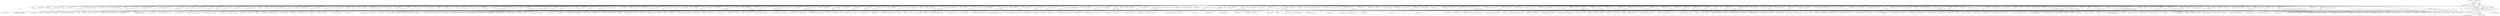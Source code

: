 digraph "0_qemu_30663fd26c0307e414622c7a8607fbc04f92ec14@pointer" {
"1008654" [label="(Call,gen_eob(s))"];
"1000943" [label="(Call,CODE64(s))"];
"1000759" [label="(Call,REX_B(s))"];
"1000732" [label="(Call,CODE64(s))"];
"1000798" [label="(Call,CODE64(s))"];
"1000565" [label="(MethodParameterIn,DisasContext *s)"];
"1002099" [label="(Call,gen_op_ld_v(s, ot, cpu_T0, cpu_A0))"];
"1001700" [label="(Call,set_cc_op(s, CC_OP_MULW))"];
"1005943" [label="(Call,gen_jmp(s, s->pc - s->cs_base))"];
"1008654" [label="(Call,gen_eob(s))"];
"1010555" [label="(Call,REX_B(s))"];
"1003180" [label="(Call,REX_B(s))"];
"1008432" [label="(Call,gen_svm_check_intercept(s, pc_start, SVM_EXIT_TR_WRITE))"];
"1003099" [label="(Call,CODE64(s))"];
"1006064" [label="(Call,gen_bnd_jmp(s))"];
"1005624" [label="(Call,gen_repz_ins(s, ot, pc_start - s->cs_base, s->pc - s->cs_base))"];
"1007413" [label="(Call,CODE64(s))"];
"1009558" [label="(Call,gen_update_cc_op(s))"];
"1010590" [label="(Call,gen_lea_modrm(env, s, modrm))"];
"1011826" [label="(Call,gen_illegal_opcode(s))"];
"1010812" [label="(Call,REX_B(s))"];
"1005313" [label="(Call,gen_update_cc_op(s))"];
"1010132" [label="(Call,REX_B(s))"];
"1002264" [label="(Call,gen_eob(s))"];
"1009632" [label="(Call,CODE64(s))"];
"1007403" [label="(Call,gen_update_cc_op(s))"];
"1009669" [label="(Call,REX_B(s))"];
"1003107" [label="(Call,CODE64(s))"];
"1008502" [label="(Block,)"];
"1006833" [label="(Call,gen_compute_eflags(s))"];
"1007790" [label="(Call,gen_lea_modrm(env, s, modrm))"];
"1003421" [label="(Call,gen_lea_modrm(env, s, modrm))"];
"1002187" [label="(Call,gen_add_A0_im(s, 1 << ot))"];
"1007502" [label="(Call,REX_B(s))"];
"1006556" [label="(Call,gen_svm_check_intercept(s, pc_start, SVM_EXIT_PUSHF))"];
"1005158" [label="(Call,gen_update_cc_op(s))"];
"1003240" [label="(Call,gen_leave(s))"];
"1006180" [label="(Call,gen_exception(s, EXCP0D_GPF, pc_start - s->cs_base))"];
"1006013" [label="(Call,gen_jmp(s, s->pc - s->cs_base))"];
"1004278" [label="(Call,gen_shifti(s, op, ot, opreg, shift))"];
"1003480" [label="(Call,gen_ldst_modrm(env, s, modrm, ot, OR_TMP0, 0))"];
"1003452" [label="(Call,REX_B(s))"];
"1007742" [label="(Call,gen_exception(s, EXCP0D_GPF, pc_start - s->cs_base))"];
"1011840" [label="(MethodReturn,static target_ulong)"];
"1007107" [label="(Call,gen_op_ld_v(s, ot, cpu_T0, cpu_A0))"];
"1007547" [label="(Call,gen_exception(s, EXCP07_PREX, pc_start - s->cs_base))"];
"1007390" [label="(Call,gen_update_cc_op(s))"];
"1000731" [label="(ControlStructure,if (CODE64(s)))"];
"1006132" [label="(Call,gen_stack_update(s, val + (2 << dflag)))"];
"1001889" [label="(Call,set_cc_op(s, CC_OP_MULL))"];
"1009517" [label="(Call,gen_exception(s, EXCP0D_GPF, pc_start - s->cs_base))"];
"1011026" [label="(Call,gen_exception(s, EXCP0D_GPF, pc_start - s->cs_base))"];
"1003248" [label="(Call,CODE64(s))"];
"1007678" [label="(Call,gen_exception(s, EXCP0D_GPF, pc_start - s->cs_base))"];
"1005513" [label="(Call,gen_repz_scas(s, ot, pc_start - s->cs_base, s->pc - s->cs_base, 0))"];
"1006386" [label="(Call,insn_get(env, s, ot))"];
"1005440" [label="(Call,gen_stos(s, ot))"];
"1001234" [label="(Call,gen_op(s, op, ot, OR_EAX))"];
"1005569" [label="(Call,gen_repz_cmps(s, ot, pc_start - s->cs_base, s->pc - s->cs_base, 0))"];
"1001148" [label="(Call,gen_op(s, op, ot, opreg))"];
"1001627" [label="(Call,set_cc_op(s, CC_OP_SUBB + ot))"];
"1006765" [label="(Call,CODE64(s))"];
"1011713" [label="(Call,gen_eob(s))"];
"1008111" [label="(Call,CODE64(s))"];
"1006429" [label="(Call,gen_jmp(s, tval))"];
"1006038" [label="(Call,gen_pop_T0(s))"];
"1000798" [label="(Call,CODE64(s))"];
"1009834" [label="(Call,gen_op_st_v(s, ot, t0, a0))"];
"1006804" [label="(Call,CODE64(s))"];
"1003316" [label="(Call,gen_eob_inhibit_irq(s, true))"];
"1006825" [label="(Call,gen_compute_eflags(s))"];
"1005603" [label="(Call,gen_check_io(s, ot, pc_start - s->cs_base, \n                     SVM_IOIO_TYPE_MASK | svm_is_rep(prefixes) | 4))"];
"1002362" [label="(Call,set_cc_op(s, CC_OP_LOGICB + ot))"];
"1011050" [label="(Call,gen_eob(s))"];
"1005798" [label="(Call,gen_jmp(s, s->pc - s->cs_base))"];
"1007025" [label="(Call,gen_lea_modrm_0(env, s, modrm))"];
"1006242" [label="(Call,insn_get(env, s, MO_16))"];
"1003110" [label="(Call,gen_popa(s))"];
"1006369" [label="(Call,gen_jmp(s, tval))"];
"1003171" [label="(Call,gen_pop_update(s, ot))"];
"1007625" [label="(Call,CODE64(s))"];
"1005180" [label="(Call,gen_update_cc_op(s))"];
"1003061" [label="(Call,set_cc_op(s, CC_OP_EFLAGS))"];
"1006057" [label="(Call,gen_pop_T0(s))"];
"1006164" [label="(Call,set_cc_op(s, CC_OP_EFLAGS))"];
"1006748" [label="(Call,set_cc_op(s, CC_OP_EFLAGS))"];
"1001196" [label="(Call,gen_op_ld_v(s, ot, cpu_T1, cpu_A0))"];
"1010595" [label="(Call,CODE64(s))"];
"1004183" [label="(Call,gen_eob(s))"];
"1006571" [label="(Call,gen_exception(s, EXCP0D_GPF, pc_start - s->cs_base))"];
"1003135" [label="(Call,insn_get(env, s, MO_8))"];
"1003287" [label="(Call,gen_movl_seg_T0(s, reg))"];
"1006148" [label="(Call,gen_svm_check_intercept(s, pc_start, SVM_EXIT_IRET))"];
"1004353" [label="(Call,REX_B(s))"];
"1010314" [label="(Call,CODE64(s))"];
"1003661" [label="(Call,REX_B(s))"];
"1003439" [label="(Call,gen_op_st_v(s, ot, cpu_T0, cpu_A0))"];
"1002957" [label="(Call,set_cc_op(s, CC_OP_SUBB + ot))"];
"1006281" [label="(Call,gen_bnd_jmp(s))"];
"1007650" [label="(Call,gen_debug(s, pc_start - s->cs_base))"];
"1004257" [label="(Call,gen_shift(s, op, ot, opreg, OR_ECX))"];
"1008683" [label="(Call,gen_eob(s))"];
"1007511" [label="(Call,gen_update_cc_op(s))"];
"1007433" [label="(Call,set_cc_op(s, CC_OP_EFLAGS))"];
"1006378" [label="(Call,CODE64(s))"];
"1006215" [label="(Call,set_cc_op(s, CC_OP_EFLAGS))"];
"1005458" [label="(Call,gen_repz_lods(s, ot, pc_start - s->cs_base, s->pc - s->cs_base))"];
"1009990" [label="(Call,gen_nop_modrm(env, s, modrm))"];
"1005751" [label="(Call,gen_check_io(s, ot, pc_start - s->cs_base,\n                     SVM_IOIO_TYPE_MASK | svm_is_rep(prefixes)))"];
"1008203" [label="(Call,gen_update_cc_op(s))"];
"1009847" [label="(Call,gen_compute_eflags(s))"];
"1010915" [label="(Call,gen_exception(s, EXCP0D_GPF, pc_start - s->cs_base))"];
"1002389" [label="(Call,set_cc_op(s, CC_OP_LOGICB + ot))"];
"1006051" [label="(Call,gen_eob(s))"];
"1000758" [label="(Call,REX_B(s) = (b & 0x1) << 3)"];
"1010425" [label="(Call,gen_lea_modrm_0(env, s, modrm))"];
"1008173" [label="(Call,gen_exception(s, EXCP0D_GPF, pc_start - s->cs_base))"];
"1007273" [label="(Call,gen_ldst_modrm(env, s, modrm, ot, OR_TMP0, 0))"];
"1006337" [label="(Call,insn_get(env, s, MO_16))"];
"1008197" [label="(Call,gen_eob_worker(s, false, true))"];
"1010094" [label="(Call,gen_bndck(env, s, modrm, TCG_COND_GTU, notu))"];
"1007981" [label="(Call,gen_eob(s))"];
"1010517" [label="(Call,gen_bndck(env, s, modrm, TCG_COND_GTU, cpu_bndu[reg]))"];
"1001844" [label="(Call,set_cc_op(s, CC_OP_MULW))"];
"1011701" [label="(Call,gen_update_cc_op(s))"];
"1001328" [label="(Call,insn_get(env, s, ot))"];
"1004144" [label="(Call,gen_lea_modrm(env, s, modrm))"];
"1006367" [label="(Call,gen_bnd_jmp(s))"];
"1003427" [label="(Call,insn_get(env, s, ot))"];
"1007400" [label="(Call,CODE64(s))"];
"1003285" [label="(Call,gen_pop_T0(s))"];
"1002010" [label="(Call,REX_B(s))"];
"1009774" [label="(Call,gen_op_ld_v(s, ot, t0, cpu_A0))"];
"1010653" [label="(Call,gen_lea_modrm_0(env, s, modrm))"];
"1010734" [label="(Call,CODE64(s))"];
"1006111" [label="(Call,gen_stack_A0(s))"];
"1006120" [label="(Call,gen_add_A0_im(s, 1 << dflag))"];
"1008376" [label="(Call,gen_svm_check_intercept(s, pc_start, SVM_EXIT_TR_READ))"];
"1001227" [label="(Call,insn_get(env, s, ot))"];
"1008351" [label="(Call,gen_ldst_modrm(env, s, modrm, MO_16, OR_TMP0, 0))"];
"1008656" [label="(ControlStructure,break;)"];
"1005299" [label="(Call,set_cc_op(s, CC_OP_EFLAGS))"];
"1003721" [label="(Call,gen_lea_modrm(env, s, modrm))"];
"1006278" [label="(Call,gen_push_v(s, cpu_T0))"];
"1003826" [label="(Call,insn_get(env, s, s->aflag))"];
"1003888" [label="(Call,gen_op_ld_v(s, MO_8, cpu_T0, cpu_A0))"];
"1005587" [label="(Call,gen_cmps(s, ot))"];
"1007455" [label="(Call,gen_exception(s, EXCP00_DIVZ, pc_start - s->cs_base))"];
"1007628" [label="(Call,gen_update_cc_op(s))"];
"1007407" [label="(Call,set_cc_op(s, CC_OP_EFLAGS))"];
"1011036" [label="(Call,gen_svm_check_intercept(s, pc_start, SVM_EXIT_WRITE_CR0))"];
"1003102" [label="(Call,gen_pusha(s))"];
"1006218" [label="(Call,gen_eob(s))"];
"1004163" [label="(Call,gen_movl_seg_T0(s, op))"];
"1007607" [label="(Call,gen_interrupt(s, val, pc_start - s->cs_base, s->pc - s->cs_base))"];
"1002125" [label="(Call,gen_inc(s, ot, opreg, 1))"];
"1011769" [label="(Call,gen_ldst_modrm(env, s, modrm, ot, OR_TMP0, 0))"];
"1003255" [label="(Call,gen_push_v(s, cpu_T0))"];
"1006618" [label="(Call,gen_pop_T0(s))"];
"1007420" [label="(Call,set_cc_op(s, CC_OP_EFLAGS))"];
"1002668" [label="(Call,set_cc_op(s, CC_OP_MULB + ot))"];
"1003836" [label="(Call,gen_add_A0_ds_seg(s))"];
"1003321" [label="(Call,gen_eob(s))"];
"1008957" [label="(Call,gen_update_cc_op(s))"];
"1005723" [label="(Call,gen_jmp(s, s->pc - s->cs_base))"];
"1011683" [label="(Call,gen_nop_modrm(env, s, modrm))"];
"1001663" [label="(Call,set_cc_op(s, CC_OP_MULB))"];
"1010233" [label="(Call,gen_lea_modrm_0(env, s, modrm))"];
"1008093" [label="(Call,gen_exception(s, EXCP0D_GPF, pc_start - s->cs_base))"];
"1003550" [label="(Call,gen_eob_inhibit_irq(s, true))"];
"1006591" [label="(Call,gen_svm_check_intercept(s, pc_start, SVM_EXIT_POPF))"];
"1004059" [label="(Call,gen_lea_modrm(env, s, modrm))"];
"1008145" [label="(Call,gen_update_cc_op(s))"];
"1003330" [label="(Call,gen_movl_seg_T0(s, (b >> 3) & 7))"];
"1003990" [label="(Call,REX_B(s))"];
"1002553" [label="(Call,insn_get(env, s, ot))"];
"1000972" [label="(Identifier,s)"];
"1007646" [label="(Call,gen_svm_check_intercept(s, pc_start, SVM_EXIT_ICEBP))"];
"1008484" [label="(Call,set_cc_op(s, CC_OP_EFLAGS))"];
"1001218" [label="(Call,gen_op(s, op, ot, reg))"];
"1009135" [label="(Call,gen_update_cc_op(s))"];
"1009770" [label="(Call,gen_lea_modrm(env, s, modrm))"];
"1006408" [label="(Call,insn_get(env, s, MO_8))"];
"1008469" [label="(Call,gen_update_cc_op(s))"];
"1008996" [label="(Call,gen_exception(s, EXCP0D_GPF, pc_start - s->cs_base))"];
"1009051" [label="(Call,gen_exception(s, EXCP0D_GPF, pc_start - s->cs_base))"];
"1002767" [label="(Call,gen_op_ld_v(s, ot, cpu_T1, cpu_A0))"];
"1007394" [label="(Call,set_cc_op(s, CC_OP_EFLAGS))"];
"1007699" [label="(Call,gen_exception(s, EXCP0D_GPF, pc_start - s->cs_base))"];
"1008161" [label="(Call,gen_eob_worker(s, false, true))"];
"1002273" [label="(Call,gen_add_A0_im(s, 1 << ot))"];
"1006269" [label="(Call,CODE64(s))"];
"1005929" [label="(Call,gen_bpt_io(s, cpu_tmp2_i32, ot))"];
"1005531" [label="(Call,gen_scas(s, ot))"];
"1009093" [label="(Call,gen_exception(s, EXCP0D_GPF, pc_start - s->cs_base))"];
"1003275" [label="(Call,CODE64(s))"];
"1008232" [label="(Call,gen_update_cc_op(s))"];
"1008436" [label="(Call,gen_ldst_modrm(env, s, modrm, MO_16, OR_TMP0, 0))"];
"1009949" [label="(Call,set_cc_op(s, CC_OP_EFLAGS))"];
"1001338" [label="(Call,insn_get(env, s, MO_8))"];
"1001409" [label="(Call,REX_B(s))"];
"1004250" [label="(Call,REX_B(s))"];
"1005860" [label="(Call,gen_bpt_io(s, cpu_tmp2_i32, ot))"];
"1005166" [label="(Call,set_cc_op(s, CC_OP_EFLAGS))"];
"1005491" [label="(Call,gen_repz_scas(s, ot, pc_start - s->cs_base, s->pc - s->cs_base, 1))"];
"1001739" [label="(Call,set_cc_op(s, CC_OP_MULL))"];
"1007334" [label="(Call,set_cc_op(s, CC_OP_BMILGB + ot))"];
"1002786" [label="(Call,set_cc_op(s, CC_OP_ADDB + ot))"];
"1008948" [label="(Call,gen_exception(s, EXCP0D_GPF, pc_start - s->cs_base))"];
"1001192" [label="(Call,gen_lea_modrm(env, s, modrm))"];
"1000943" [label="(Call,CODE64(s))"];
"1003769" [label="(Call,gen_lea_modrm_0(env, s, modrm))"];
"1002902" [label="(Call,gen_op_ld_v(s, ot, oldv, cpu_A0))"];
"1009996" [label="(Call,gen_nop_modrm(env, s, modrm))"];
"1001475" [label="(Call,set_cc_op(s, CC_OP_LOGICB + ot))"];
"1003886" [label="(Call,gen_add_A0_ds_seg(s))"];
"1002720" [label="(Call,REX_B(s))"];
"1011000" [label="(Call,gen_svm_check_intercept(s, pc_start, SVM_EXIT_READ_DR0 + reg))"];
"1003778" [label="(Call,gen_lea_v_seg(s, s->aflag, ea, -1, -1))"];
"1009005" [label="(Call,gen_update_cc_op(s))"];
"1003380" [label="(Call,gen_ldst_modrm(env, s, modrm, ot, reg, 1))"];
"1008655" [label="(Identifier,s)"];
"1007416" [label="(Call,gen_update_cc_op(s))"];
"1006778" [label="(Call,gen_compute_eflags(s))"];
"1009610" [label="(Call,gen_exception(s, EXCP0D_GPF, pc_start - s->cs_base))"];
"1008337" [label="(Call,gen_exception(s, EXCP0D_GPF, pc_start - s->cs_base))"];
"1002143" [label="(Call,gen_inc(s, ot, opreg, -1))"];
"1002178" [label="(Call,gen_eob(s))"];
"1010447" [label="(Call,CODE64(s))"];
"1005999" [label="(Call,gen_bpt_io(s, cpu_tmp2_i32, ot))"];
"1008609" [label="(Call,gen_update_cc_op(s))"];
"1002776" [label="(Call,gen_op_st_v(s, ot, cpu_T0, cpu_A0))"];
"1008462" [label="(Call,gen_ldst_modrm(env, s, modrm, MO_16, OR_TMP0, 0))"];
"1011812" [label="(Call,gen_sse(env, s, b, pc_start, rex_r))"];
"1001615" [label="(Call,gen_op_st_v(s, ot, cpu_T0, cpu_A0))"];
"1007469" [label="(Call,set_cc_op(s, CC_OP_LOGICB))"];
"1002570" [label="(Call,insn_get(env, s, MO_8))"];
"1006196" [label="(Call,set_cc_op(s, CC_OP_EFLAGS))"];
"1005188" [label="(Call,set_cc_op(s, CC_OP_EFLAGS))"];
"1003290" [label="(Call,gen_pop_update(s, ot))"];
"1000799" [label="(Identifier,s)"];
"1001243" [label="(Call,CODE64(s))"];
"1010859" [label="(Call,gen_update_cc_op(s))"];
"1008003" [label="(Call,gen_update_cc_op(s))"];
"1005289" [label="(Call,gen_update_cc_op(s))"];
"1002171" [label="(Call,gen_push_v(s, cpu_T1))"];
"1010167" [label="(Call,gen_lea_modrm(env, s, modrm))"];
"1002278" [label="(Call,gen_op_ld_v(s, MO_16, cpu_T0, cpu_A0))"];
"1005423" [label="(Call,gen_repz_stos(s, ot, pc_start - s->cs_base, s->pc - s->cs_base))"];
"1004153" [label="(Call,gen_add_A0_im(s, 1 << ot))"];
"1007490" [label="(Call,set_cc_op(s, CC_OP_LOGICB))"];
"1002319" [label="(Call,gen_push_v(s, cpu_T0))"];
"1003328" [label="(Call,gen_pop_T0(s))"];
"1003353" [label="(Call,gen_eob(s))"];
"1002938" [label="(Call,gen_op_st_v(s, ot, newv, cpu_A0))"];
"1003337" [label="(Call,gen_pop_update(s, ot))"];
"1006327" [label="(Call,insn_get(env, s, MO_32))"];
"1006586" [label="(Call,gen_push_v(s, cpu_T0))"];
"1008065" [label="(Call,gen_update_cc_op(s))"];
"1007857" [label="(Call,CODE64(s))"];
"1003596" [label="(Call,gen_ldst_modrm(env, s, modrm, ot, OR_TMP0, 1))"];
"1008222" [label="(Call,gen_exception(s, EXCP0D_GPF, pc_start - s->cs_base))"];
"1008841" [label="(Call,gen_eob(s))"];
"1010055" [label="(Call,gen_bndck(env, s, modrm, TCG_COND_LTU, cpu_bndl[reg]))"];
"1005641" [label="(Call,gen_ins(s, ot))"];
"1006283" [label="(Call,gen_jmp(s, tval))"];
"1010282" [label="(Call,gen_lea_v_seg(s, s->aflag, cpu_A0, a.def_seg, s->override))"];
"1001185" [label="(Call,REX_B(s))"];
"1009588" [label="(Call,gen_jmp(s, s->pc - s->cs_base))"];
"1003142" [label="(Call,gen_push_v(s, cpu_T0))"];
"1008915" [label="(Call,gen_update_cc_op(s))"];
"1000763" [label="(Identifier,b)"];
"1006759" [label="(Call,gen_eob(s))"];
"1008625" [label="(Call,gen_eob(s))"];
"1009904" [label="(Call,gen_ldst_modrm(env, s, modrm, MO_16, OR_TMP0, 0))"];
"1011689" [label="(Call,gen_svm_check_intercept(s, pc_start, SVM_EXIT_RSM))"];
"1002075" [label="(Call,mo_pushpop(s, dflag))"];
"1007936" [label="(Call,gen_jcc1(s, (JCC_Z << 1) | (b ^ 1), l1))"];
"1008311" [label="(Call,gen_ldst_modrm(env, s, modrm, ot, OR_TMP0, 1))"];
"1003860" [label="(Call,gen_op_st_v(s, ot, cpu_T0, cpu_A0))"];
"1009914" [label="(Call,gen_update_cc_op(s))"];
"1008587" [label="(Call,gen_add_A0_ds_seg(s))"];
"1010939" [label="(Call,REX_B(s))"];
"1001346" [label="(Call,gen_op(s, op, ot, opreg))"];
"1006813" [label="(Call,gen_compute_eflags(s))"];
"1006745" [label="(Call,gen_pop_update(s, ot))"];
"1006292" [label="(Call,CODE64(s))"];
"1008125" [label="(Call,gen_exception(s, EXCP0D_GPF, pc_start - s->cs_base))"];
"1004148" [label="(Call,gen_op_ld_v(s, ot, cpu_T1, cpu_A0))"];
"1006392" [label="(Call,insn_get(env, s, MO_16))"];
"1002262" [label="(Call,gen_bnd_jmp(s))"];
"1005475" [label="(Call,gen_lods(s, ot))"];
"1003267" [label="(Call,gen_push_v(s, cpu_T0))"];
"1007387" [label="(Call,CODE64(s))"];
"1010759" [label="(Call,gen_nop_modrm(env, s, modrm))"];
"1009698" [label="(Call,gen_op_ld_v(s, MO_32 | MO_SIGN, cpu_T0, cpu_A0))"];
"1007597" [label="(Call,gen_exception(s, EXCP0D_GPF, pc_start - s->cs_base))"];
"1006125" [label="(Call,gen_op_ld_v(s, dflag, cpu_T0, cpu_A0))"];
"1005784" [label="(Call,gen_bpt_io(s, cpu_tmp2_i32, ot))"];
"1005653" [label="(Call,gen_jmp(s, s->pc - s->cs_base))"];
"1007561" [label="(Call,gen_interrupt(s, EXCP03_INT3, pc_start - s->cs_base, s->pc - s->cs_base))"];
"1010702" [label="(Call,gen_lea_v_seg(s, s->aflag, cpu_A0, a.def_seg, s->override))"];
"1000565" [label="(MethodParameterIn,DisasContext *s)"];
"1007067" [label="(Call,gen_op_ld_v(s, ot, cpu_T0, cpu_A0))"];
"1004038" [label="(Call,REX_B(s))"];
"1003845" [label="(Call,gen_op_ld_v(s, ot, cpu_T0, cpu_A0))"];
"1010996" [label="(Call,gen_eob(s))"];
"1007439" [label="(Call,CODE64(s))"];
"1006093" [label="(Call,gen_update_cc_op(s))"];
"1007197" [label="(Call,gen_op_st_v(s, ot, cpu_T0, cpu_A0))"];
"1003725" [label="(Call,gen_op_ld_v(s, s_ot, cpu_T0, cpu_A0))"];
"1005405" [label="(Call,gen_movs(s, ot))"];
"1005896" [label="(Call,gen_check_io(s, ot, pc_start - s->cs_base,\n                     SVM_IOIO_TYPE_MASK | svm_is_rep(prefixes)))"];
"1007344" [label="(Call,set_cc_op(s, CC_OP_LOGICB + ot))"];
"1006903" [label="(Call,REX_B(s))"];
"1002268" [label="(Call,gen_op_ld_v(s, ot, cpu_T1, cpu_A0))"];
"1005711" [label="(Call,gen_outs(s, ot))"];
"1007883" [label="(Call,insn_get(env, s, MO_8))"];
"1011095" [label="(Call,gen_ldst_modrm(env, s, modrm, ot, reg, 1))"];
"1002083" [label="(Call,gen_lea_modrm(env, s, modrm))"];
"1006581" [label="(Call,gen_update_cc_op(s))"];
"1009060" [label="(Call,gen_update_cc_op(s))"];
"1005965" [label="(Call,gen_check_io(s, ot, pc_start - s->cs_base,\n                     svm_is_rep(prefixes)))"];
"1000736" [label="(Identifier,rex_w)"];
"1011789" [label="(Call,set_cc_op(s, CC_OP_POPCNT))"];
"1007753" [label="(Call,CODE64(s))"];
"1000770" [label="(ControlStructure,break;)"];
"1001110" [label="(Call,gen_lea_modrm(env, s, modrm))"];
"1009507" [label="(Call,CODE64(s))"];
"1007426" [label="(Call,CODE64(s))"];
"1006059" [label="(Call,gen_pop_update(s, ot))"];
"1002858" [label="(Call,gen_lea_modrm(env, s, modrm))"];
"1002176" [label="(Call,gen_bnd_jmp(s))"];
"1001467" [label="(Call,insn_get(env, s, ot))"];
"1009694" [label="(Call,gen_lea_modrm(env, s, modrm))"];
"1003164" [label="(Call,gen_pop_T0(s))"];
"1008807" [label="(Call,gen_exception(s, EXCP0D_GPF, pc_start - s->cs_base))"];
"1002315" [label="(Call,gen_eob(s))"];
"1010774" [label="(Call,gen_nop_modrm(env, s, modrm))"];
"1009168" [label="(Call,gen_exception(s, EXCP0D_GPF, pc_start - s->cs_base))"];
"1000944" [label="(Identifier,s)"];
"1008054" [label="(Call,gen_jmp(s, s->pc - s->cs_base))"];
"1003009" [label="(Call,gen_lea_modrm(env, s, modrm))"];
"1003207" [label="(Call,gen_pop_update(s, ot))"];
"1008347" [label="(Call,gen_svm_check_intercept(s, pc_start, SVM_EXIT_LDTR_WRITE))"];
"1009620" [label="(Call,gen_svm_check_intercept(s, pc_start, (b & 2) ? SVM_EXIT_INVD : SVM_EXIT_WBINVD))"];
"1003517" [label="(Call,gen_ldst_modrm(env, s, modrm, MO_16, OR_TMP0, 0))"];
"1007860" [label="(Call,gen_compute_eflags_c(s, cpu_T0))"];
"1001307" [label="(Call,gen_lea_modrm(env, s, modrm))"];
"1000732" [label="(Call,CODE64(s))"];
"1006049" [label="(Call,gen_bnd_jmp(s))"];
"1002377" [label="(Call,insn_get(env, s, ot))"];
"1006066" [label="(Call,gen_eob(s))"];
"1010491" [label="(Call,gen_set_hflag(s, HF_MPX_IU_MASK))"];
"1002350" [label="(Call,gen_ldst_modrm(env, s, modrm, ot, OR_TMP0, 0))"];
"1007429" [label="(Call,gen_update_cc_op(s))"];
"1004408" [label="(Call,gen_shiftd_rm_T1(s, ot, opreg, op, cpu_regs[R_ECX]))"];
"1010971" [label="(Call,gen_svm_check_intercept(s, pc_start, SVM_EXIT_WRITE_DR0 + reg))"];
"1001450" [label="(Call,gen_op_ld_v(s, ot, cpu_T0, cpu_A0))"];
"1007737" [label="(Call,gen_eob_inhibit_irq(s, true))"];
"1005694" [label="(Call,gen_repz_outs(s, ot, pc_start - s->cs_base, s->pc - s->cs_base))"];
"1008396" [label="(Call,gen_ldst_modrm(env, s, modrm, ot, OR_TMP0, 1))"];
"1002248" [label="(Call,gen_eob(s))"];
"1006232" [label="(Call,insn_get(env, s, MO_32))"];
"1001434" [label="(Call,gen_lea_modrm(env, s, modrm))"];
"1004398" [label="(Call,gen_shiftd_rm_T1(s, ot, opreg, op, imm))"];
"1008105" [label="(Call,gen_eob(s))"];
"1002192" [label="(Call,gen_op_ld_v(s, MO_16, cpu_T0, cpu_A0))"];
"1005323" [label="(Call,set_cc_op(s, CC_OP_EFLAGS))"];
"1000942" [label="(ControlStructure,if (CODE64(s)))"];
"1007011" [label="(Call,REX_B(s))"];
"1001922" [label="(Call,set_cc_op(s, CC_OP_MULQ))"];
"1001103" [label="(Call,REX_B(s))"];
"1000947" [label="(Identifier,dflag)"];
"1006040" [label="(Call,gen_stack_update(s, val + (1 << ot)))"];
"1010889" [label="(Call,gen_eob(s))"];
"1006606" [label="(Call,gen_exception(s, EXCP0D_GPF, pc_start - s->cs_base))"];
"1000760" [label="(Identifier,s)"];
"1008024" [label="(Call,gen_update_cc_op(s))"];
"1007047" [label="(Call,gen_lea_v_seg(s, s->aflag, cpu_A0, a.def_seg, s->override))"];
"1003524" [label="(Call,gen_movl_seg_T0(s, reg))"];
"1010788" [label="(Call,gen_exception(s, EXCP0D_GPF, pc_start - s->cs_base))"];
"1006927" [label="(Call,gen_op_ld_v(s, ot, cpu_T0, cpu_A0))"];
"1006139" [label="(Call,gen_eob(s))"];
"1005874" [label="(Call,gen_jmp(s, s->pc - s->cs_base))"];
"1006361" [label="(Call,CODE64(s))"];
"1006113" [label="(Call,gen_op_ld_v(s, dflag, cpu_T0, cpu_A0))"];
"1001277" [label="(Call,REX_B(s))"];
"1001803" [label="(Call,set_cc_op(s, CC_OP_MULB))"];
"1002182" [label="(Call,gen_op_ld_v(s, ot, cpu_T1, cpu_A0))"];
"1010221" [label="(Call,gen_set_hflag(s, HF_MPX_IU_MASK))"];
"1008079" [label="(Call,CODE64(s))"];
"1000797" [label="(Call,!CODE64(s))"];
"1010360" [label="(Call,gen_nop_modrm(env, s, modrm))"];
"1008569" [label="(Call,gen_update_cc_op(s))"];
"1008194" [label="(Call,set_cc_op(s, CC_OP_EFLAGS))"];
"1002030" [label="(Call,CODE64(s))"];
"1002539" [label="(Call,gen_ldst_modrm(env, s, modrm, ot, OR_TMP0, 0))"];
"1010172" [label="(Call,CODE64(s))"];
"1002898" [label="(Call,gen_lea_modrm(env, s, modrm))"];
"1000733" [label="(Identifier,s)"];
"1006300" [label="(Call,insn_get(env, s, ot))"];
"1006841" [label="(Call,gen_compute_eflags(s))"];
"1009102" [label="(Call,gen_update_cc_op(s))"];
"1002740" [label="(Call,gen_lea_modrm(env, s, modrm))"];
"1004158" [label="(Call,gen_op_ld_v(s, MO_16, cpu_T0, cpu_A0))"];
"1007475" [label="(Call,CODE64(s))"];
"1001128" [label="(Call,set_cc_op(s, CC_OP_CLR))"];
"1003117" [label="(Call,mo_pushpop(s, dflag))"];
"1003234" [label="(Call,gen_enter(s, val, level))"];
"1008422" [label="(Call,gen_exception(s, EXCP0D_GPF, pc_start - s->cs_base))"];
"1005547" [label="(Call,gen_repz_cmps(s, ot, pc_start - s->cs_base, s->pc - s->cs_base, 1))"];
"1005826" [label="(Call,gen_check_io(s, ot, pc_start - s->cs_base,\n                     svm_is_rep(prefixes)))"];
"1000759" [label="(Call,REX_B(s))"];
"1008866" [label="(Call,gen_exception(s, EXCP0D_GPF, pc_start - s->cs_base))"];
"1008291" [label="(Call,gen_svm_check_intercept(s, pc_start, SVM_EXIT_LDTR_READ))"];
"1004369" [label="(Call,gen_lea_modrm(env, s, modrm))"];
"1006306" [label="(Call,insn_get(env, s, MO_16))"];
"1003040" [label="(Call,gen_lea_modrm(env, s, modrm))"];
"1011833" [label="(Call,gen_unknown_opcode(env, s))"];
"1003555" [label="(Call,gen_eob(s))"];
"1007240" [label="(Call,gen_compute_eflags(s))"];
"1008875" [label="(Call,gen_update_cc_op(s))"];
"1010480" [label="(Call,CODE64(s))"];
"1002890" [label="(Call,REX_B(s))"];
"1001518" [label="(Call,gen_op_st_v(s, ot, cpu_T0, cpu_A0))"];
"1001765" [label="(Call,set_cc_op(s, CC_OP_MULQ))"];
"1009177" [label="(Call,gen_update_cc_op(s))"];
"1005388" [label="(Call,gen_repz_movs(s, ot, pc_start - s->cs_base, s->pc - s->cs_base))"];
"1007993" [label="(Call,gen_exception(s, EXCP0D_GPF, pc_start - s->cs_base))"];
"1010951" [label="(Call,CODE64(s))"];
"1010824" [label="(Call,CODE64(s))"];
"1010357" [label="(Call,gen_set_hflag(s, HF_MPX_IU_MASK))"];
"1005675" [label="(Call,gen_check_io(s, ot, pc_start - s->cs_base,\n                     svm_is_rep(prefixes) | 4))"];
"1004235" [label="(Call,gen_lea_modrm(env, s, modrm))"];
"1006915" [label="(Call,gen_lea_modrm(env, s, modrm))"];
"1008141" [label="(Call,gen_eob(s))"];
"1003126" [label="(Call,insn_get(env, s, ot))"];
"1003195" [label="(Call,gen_ldst_modrm(env, s, modrm, ot, OR_TMP0, 1))"];
"1008654" -> "1008502"  [label="AST: "];
"1008654" -> "1008655"  [label="CFG: "];
"1008655" -> "1008654"  [label="AST: "];
"1008656" -> "1008654"  [label="CFG: "];
"1008654" -> "1011840"  [label="DDG: gen_eob(s)"];
"1008654" -> "1011840"  [label="DDG: s"];
"1000943" -> "1008654"  [label="DDG: s"];
"1000565" -> "1008654"  [label="DDG: s"];
"1000943" -> "1000942"  [label="AST: "];
"1000943" -> "1000944"  [label="CFG: "];
"1000944" -> "1000943"  [label="AST: "];
"1000947" -> "1000943"  [label="CFG: "];
"1000972" -> "1000943"  [label="CFG: "];
"1000943" -> "1011840"  [label="DDG: CODE64(s)"];
"1000943" -> "1011840"  [label="DDG: s"];
"1000759" -> "1000943"  [label="DDG: s"];
"1000798" -> "1000943"  [label="DDG: s"];
"1000732" -> "1000943"  [label="DDG: s"];
"1000565" -> "1000943"  [label="DDG: s"];
"1000943" -> "1001103"  [label="DDG: s"];
"1000943" -> "1001185"  [label="DDG: s"];
"1000943" -> "1001227"  [label="DDG: s"];
"1000943" -> "1001243"  [label="DDG: s"];
"1000943" -> "1001277"  [label="DDG: s"];
"1000943" -> "1001328"  [label="DDG: s"];
"1000943" -> "1001338"  [label="DDG: s"];
"1000943" -> "1001409"  [label="DDG: s"];
"1000943" -> "1001467"  [label="DDG: s"];
"1000943" -> "1001518"  [label="DDG: s"];
"1000943" -> "1001615"  [label="DDG: s"];
"1000943" -> "1001627"  [label="DDG: s"];
"1000943" -> "1001663"  [label="DDG: s"];
"1000943" -> "1001700"  [label="DDG: s"];
"1000943" -> "1001739"  [label="DDG: s"];
"1000943" -> "1001765"  [label="DDG: s"];
"1000943" -> "1001803"  [label="DDG: s"];
"1000943" -> "1001844"  [label="DDG: s"];
"1000943" -> "1001889"  [label="DDG: s"];
"1000943" -> "1001922"  [label="DDG: s"];
"1000943" -> "1002010"  [label="DDG: s"];
"1000943" -> "1002125"  [label="DDG: s"];
"1000943" -> "1002143"  [label="DDG: s"];
"1000943" -> "1002171"  [label="DDG: s"];
"1000943" -> "1002182"  [label="DDG: s"];
"1000943" -> "1002262"  [label="DDG: s"];
"1000943" -> "1002268"  [label="DDG: s"];
"1000943" -> "1002319"  [label="DDG: s"];
"1000943" -> "1002350"  [label="DDG: s"];
"1000943" -> "1002377"  [label="DDG: s"];
"1000943" -> "1002539"  [label="DDG: s"];
"1000943" -> "1002668"  [label="DDG: s"];
"1000943" -> "1002720"  [label="DDG: s"];
"1000943" -> "1002740"  [label="DDG: s"];
"1000943" -> "1002858"  [label="DDG: s"];
"1000943" -> "1002890"  [label="DDG: s"];
"1000943" -> "1002898"  [label="DDG: s"];
"1000943" -> "1003009"  [label="DDG: s"];
"1000943" -> "1003040"  [label="DDG: s"];
"1000943" -> "1003099"  [label="DDG: s"];
"1000943" -> "1003107"  [label="DDG: s"];
"1000943" -> "1003117"  [label="DDG: s"];
"1000943" -> "1003164"  [label="DDG: s"];
"1000943" -> "1003234"  [label="DDG: s"];
"1000943" -> "1003240"  [label="DDG: s"];
"1000943" -> "1003248"  [label="DDG: s"];
"1000943" -> "1003267"  [label="DDG: s"];
"1000943" -> "1003275"  [label="DDG: s"];
"1000943" -> "1003328"  [label="DDG: s"];
"1000943" -> "1003380"  [label="DDG: s"];
"1000943" -> "1003421"  [label="DDG: s"];
"1000943" -> "1003427"  [label="DDG: s"];
"1000943" -> "1003480"  [label="DDG: s"];
"1000943" -> "1003517"  [label="DDG: s"];
"1000943" -> "1003596"  [label="DDG: s"];
"1000943" -> "1003661"  [label="DDG: s"];
"1000943" -> "1003769"  [label="DDG: s"];
"1000943" -> "1003826"  [label="DDG: s"];
"1000943" -> "1003836"  [label="DDG: s"];
"1000943" -> "1003886"  [label="DDG: s"];
"1000943" -> "1004038"  [label="DDG: s"];
"1000943" -> "1004059"  [label="DDG: s"];
"1000943" -> "1004144"  [label="DDG: s"];
"1000943" -> "1004235"  [label="DDG: s"];
"1000943" -> "1004250"  [label="DDG: s"];
"1000943" -> "1004353"  [label="DDG: s"];
"1000943" -> "1005158"  [label="DDG: s"];
"1000943" -> "1005180"  [label="DDG: s"];
"1000943" -> "1005289"  [label="DDG: s"];
"1000943" -> "1005313"  [label="DDG: s"];
"1000943" -> "1005388"  [label="DDG: s"];
"1000943" -> "1005405"  [label="DDG: s"];
"1000943" -> "1005423"  [label="DDG: s"];
"1000943" -> "1005440"  [label="DDG: s"];
"1000943" -> "1005458"  [label="DDG: s"];
"1000943" -> "1005475"  [label="DDG: s"];
"1000943" -> "1005491"  [label="DDG: s"];
"1000943" -> "1005513"  [label="DDG: s"];
"1000943" -> "1005531"  [label="DDG: s"];
"1000943" -> "1005547"  [label="DDG: s"];
"1000943" -> "1005569"  [label="DDG: s"];
"1000943" -> "1005587"  [label="DDG: s"];
"1000943" -> "1005603"  [label="DDG: s"];
"1000943" -> "1005675"  [label="DDG: s"];
"1000943" -> "1005751"  [label="DDG: s"];
"1000943" -> "1005826"  [label="DDG: s"];
"1000943" -> "1005896"  [label="DDG: s"];
"1000943" -> "1005965"  [label="DDG: s"];
"1000943" -> "1006038"  [label="DDG: s"];
"1000943" -> "1006057"  [label="DDG: s"];
"1000943" -> "1006093"  [label="DDG: s"];
"1000943" -> "1006111"  [label="DDG: s"];
"1000943" -> "1006148"  [label="DDG: s"];
"1000943" -> "1006232"  [label="DDG: s"];
"1000943" -> "1006242"  [label="DDG: s"];
"1000943" -> "1006292"  [label="DDG: s"];
"1000943" -> "1006327"  [label="DDG: s"];
"1000943" -> "1006337"  [label="DDG: s"];
"1000943" -> "1006378"  [label="DDG: s"];
"1000943" -> "1006408"  [label="DDG: s"];
"1000943" -> "1006556"  [label="DDG: s"];
"1000943" -> "1006591"  [label="DDG: s"];
"1000943" -> "1006765"  [label="DDG: s"];
"1000943" -> "1006804"  [label="DDG: s"];
"1000943" -> "1006825"  [label="DDG: s"];
"1000943" -> "1006833"  [label="DDG: s"];
"1000943" -> "1006841"  [label="DDG: s"];
"1000943" -> "1006903"  [label="DDG: s"];
"1000943" -> "1007011"  [label="DDG: s"];
"1000943" -> "1007107"  [label="DDG: s"];
"1000943" -> "1007197"  [label="DDG: s"];
"1000943" -> "1007240"  [label="DDG: s"];
"1000943" -> "1007273"  [label="DDG: s"];
"1000943" -> "1007387"  [label="DDG: s"];
"1000943" -> "1007400"  [label="DDG: s"];
"1000943" -> "1007413"  [label="DDG: s"];
"1000943" -> "1007426"  [label="DDG: s"];
"1000943" -> "1007439"  [label="DDG: s"];
"1000943" -> "1007475"  [label="DDG: s"];
"1000943" -> "1007502"  [label="DDG: s"];
"1000943" -> "1007547"  [label="DDG: s"];
"1000943" -> "1007561"  [label="DDG: s"];
"1000943" -> "1007597"  [label="DDG: s"];
"1000943" -> "1007607"  [label="DDG: s"];
"1000943" -> "1007625"  [label="DDG: s"];
"1000943" -> "1007646"  [label="DDG: s"];
"1000943" -> "1007678"  [label="DDG: s"];
"1000943" -> "1007699"  [label="DDG: s"];
"1000943" -> "1007737"  [label="DDG: s"];
"1000943" -> "1007742"  [label="DDG: s"];
"1000943" -> "1007753"  [label="DDG: s"];
"1000943" -> "1007857"  [label="DDG: s"];
"1000943" -> "1007883"  [label="DDG: s"];
"1000943" -> "1007936"  [label="DDG: s"];
"1000943" -> "1007981"  [label="DDG: s"];
"1000943" -> "1007993"  [label="DDG: s"];
"1000943" -> "1008003"  [label="DDG: s"];
"1000943" -> "1008024"  [label="DDG: s"];
"1000943" -> "1008065"  [label="DDG: s"];
"1000943" -> "1008079"  [label="DDG: s"];
"1000943" -> "1008111"  [label="DDG: s"];
"1000943" -> "1008145"  [label="DDG: s"];
"1000943" -> "1008173"  [label="DDG: s"];
"1000943" -> "1008194"  [label="DDG: s"];
"1000943" -> "1008197"  [label="DDG: s"];
"1000943" -> "1008203"  [label="DDG: s"];
"1000943" -> "1008222"  [label="DDG: s"];
"1000943" -> "1008232"  [label="DDG: s"];
"1000943" -> "1008291"  [label="DDG: s"];
"1000943" -> "1008337"  [label="DDG: s"];
"1000943" -> "1008347"  [label="DDG: s"];
"1000943" -> "1008376"  [label="DDG: s"];
"1000943" -> "1008422"  [label="DDG: s"];
"1000943" -> "1008432"  [label="DDG: s"];
"1000943" -> "1008462"  [label="DDG: s"];
"1000943" -> "1008569"  [label="DDG: s"];
"1000943" -> "1008609"  [label="DDG: s"];
"1000943" -> "1008683"  [label="DDG: s"];
"1000943" -> "1008807"  [label="DDG: s"];
"1000943" -> "1008841"  [label="DDG: s"];
"1000943" -> "1008866"  [label="DDG: s"];
"1000943" -> "1008875"  [label="DDG: s"];
"1000943" -> "1008915"  [label="DDG: s"];
"1000943" -> "1008948"  [label="DDG: s"];
"1000943" -> "1008957"  [label="DDG: s"];
"1000943" -> "1008996"  [label="DDG: s"];
"1000943" -> "1009005"  [label="DDG: s"];
"1000943" -> "1009051"  [label="DDG: s"];
"1000943" -> "1009060"  [label="DDG: s"];
"1000943" -> "1009093"  [label="DDG: s"];
"1000943" -> "1009102"  [label="DDG: s"];
"1000943" -> "1009135"  [label="DDG: s"];
"1000943" -> "1009168"  [label="DDG: s"];
"1000943" -> "1009177"  [label="DDG: s"];
"1000943" -> "1009507"  [label="DDG: s"];
"1000943" -> "1009558"  [label="DDG: s"];
"1000943" -> "1009610"  [label="DDG: s"];
"1000943" -> "1009620"  [label="DDG: s"];
"1000943" -> "1009632"  [label="DDG: s"];
"1000943" -> "1009904"  [label="DDG: s"];
"1000943" -> "1009990"  [label="DDG: s"];
"1000943" -> "1009996"  [label="DDG: s"];
"1000943" -> "1010055"  [label="DDG: s"];
"1000943" -> "1010094"  [label="DDG: s"];
"1000943" -> "1010132"  [label="DDG: s"];
"1000943" -> "1010167"  [label="DDG: s"];
"1000943" -> "1010233"  [label="DDG: s"];
"1000943" -> "1010360"  [label="DDG: s"];
"1000943" -> "1010425"  [label="DDG: s"];
"1000943" -> "1010517"  [label="DDG: s"];
"1000943" -> "1010555"  [label="DDG: s"];
"1000943" -> "1010590"  [label="DDG: s"];
"1000943" -> "1010653"  [label="DDG: s"];
"1000943" -> "1010759"  [label="DDG: s"];
"1000943" -> "1010774"  [label="DDG: s"];
"1000943" -> "1010788"  [label="DDG: s"];
"1000943" -> "1010812"  [label="DDG: s"];
"1000943" -> "1010859"  [label="DDG: s"];
"1000943" -> "1010915"  [label="DDG: s"];
"1000943" -> "1010939"  [label="DDG: s"];
"1000943" -> "1011026"  [label="DDG: s"];
"1000943" -> "1011036"  [label="DDG: s"];
"1000943" -> "1011095"  [label="DDG: s"];
"1000943" -> "1011683"  [label="DDG: s"];
"1000943" -> "1011689"  [label="DDG: s"];
"1000943" -> "1011769"  [label="DDG: s"];
"1000943" -> "1011812"  [label="DDG: s"];
"1000943" -> "1011826"  [label="DDG: s"];
"1000943" -> "1011833"  [label="DDG: s"];
"1000759" -> "1000758"  [label="AST: "];
"1000759" -> "1000760"  [label="CFG: "];
"1000760" -> "1000759"  [label="AST: "];
"1000763" -> "1000759"  [label="CFG: "];
"1000732" -> "1000759"  [label="DDG: s"];
"1000759" -> "1000798"  [label="DDG: s"];
"1000759" -> "1011826"  [label="DDG: s"];
"1000759" -> "1011833"  [label="DDG: s"];
"1000732" -> "1000731"  [label="AST: "];
"1000732" -> "1000733"  [label="CFG: "];
"1000733" -> "1000732"  [label="AST: "];
"1000736" -> "1000732"  [label="CFG: "];
"1000770" -> "1000732"  [label="CFG: "];
"1000732" -> "1011840"  [label="DDG: CODE64(s)"];
"1000798" -> "1000797"  [label="AST: "];
"1000798" -> "1000799"  [label="CFG: "];
"1000799" -> "1000798"  [label="AST: "];
"1000797" -> "1000798"  [label="CFG: "];
"1000798" -> "1000797"  [label="DDG: s"];
"1000565" -> "1000798"  [label="DDG: s"];
"1000798" -> "1011826"  [label="DDG: s"];
"1000798" -> "1011833"  [label="DDG: s"];
"1000565" -> "1000563"  [label="AST: "];
"1000565" -> "1011840"  [label="DDG: s"];
"1000565" -> "1001103"  [label="DDG: s"];
"1000565" -> "1001110"  [label="DDG: s"];
"1000565" -> "1001128"  [label="DDG: s"];
"1000565" -> "1001148"  [label="DDG: s"];
"1000565" -> "1001185"  [label="DDG: s"];
"1000565" -> "1001192"  [label="DDG: s"];
"1000565" -> "1001196"  [label="DDG: s"];
"1000565" -> "1001218"  [label="DDG: s"];
"1000565" -> "1001227"  [label="DDG: s"];
"1000565" -> "1001234"  [label="DDG: s"];
"1000565" -> "1001243"  [label="DDG: s"];
"1000565" -> "1001277"  [label="DDG: s"];
"1000565" -> "1001307"  [label="DDG: s"];
"1000565" -> "1001328"  [label="DDG: s"];
"1000565" -> "1001338"  [label="DDG: s"];
"1000565" -> "1001346"  [label="DDG: s"];
"1000565" -> "1001409"  [label="DDG: s"];
"1000565" -> "1001434"  [label="DDG: s"];
"1000565" -> "1001450"  [label="DDG: s"];
"1000565" -> "1001467"  [label="DDG: s"];
"1000565" -> "1001475"  [label="DDG: s"];
"1000565" -> "1001518"  [label="DDG: s"];
"1000565" -> "1001615"  [label="DDG: s"];
"1000565" -> "1001627"  [label="DDG: s"];
"1000565" -> "1001663"  [label="DDG: s"];
"1000565" -> "1001700"  [label="DDG: s"];
"1000565" -> "1001739"  [label="DDG: s"];
"1000565" -> "1001765"  [label="DDG: s"];
"1000565" -> "1001803"  [label="DDG: s"];
"1000565" -> "1001844"  [label="DDG: s"];
"1000565" -> "1001889"  [label="DDG: s"];
"1000565" -> "1001922"  [label="DDG: s"];
"1000565" -> "1002010"  [label="DDG: s"];
"1000565" -> "1002030"  [label="DDG: s"];
"1000565" -> "1002075"  [label="DDG: s"];
"1000565" -> "1002083"  [label="DDG: s"];
"1000565" -> "1002099"  [label="DDG: s"];
"1000565" -> "1002125"  [label="DDG: s"];
"1000565" -> "1002143"  [label="DDG: s"];
"1000565" -> "1002171"  [label="DDG: s"];
"1000565" -> "1002176"  [label="DDG: s"];
"1000565" -> "1002178"  [label="DDG: s"];
"1000565" -> "1002182"  [label="DDG: s"];
"1000565" -> "1002187"  [label="DDG: s"];
"1000565" -> "1002192"  [label="DDG: s"];
"1000565" -> "1002248"  [label="DDG: s"];
"1000565" -> "1002262"  [label="DDG: s"];
"1000565" -> "1002264"  [label="DDG: s"];
"1000565" -> "1002268"  [label="DDG: s"];
"1000565" -> "1002273"  [label="DDG: s"];
"1000565" -> "1002278"  [label="DDG: s"];
"1000565" -> "1002315"  [label="DDG: s"];
"1000565" -> "1002319"  [label="DDG: s"];
"1000565" -> "1002350"  [label="DDG: s"];
"1000565" -> "1002362"  [label="DDG: s"];
"1000565" -> "1002377"  [label="DDG: s"];
"1000565" -> "1002389"  [label="DDG: s"];
"1000565" -> "1002539"  [label="DDG: s"];
"1000565" -> "1002553"  [label="DDG: s"];
"1000565" -> "1002570"  [label="DDG: s"];
"1000565" -> "1002668"  [label="DDG: s"];
"1000565" -> "1002720"  [label="DDG: s"];
"1000565" -> "1002740"  [label="DDG: s"];
"1000565" -> "1002767"  [label="DDG: s"];
"1000565" -> "1002776"  [label="DDG: s"];
"1000565" -> "1002786"  [label="DDG: s"];
"1000565" -> "1002858"  [label="DDG: s"];
"1000565" -> "1002890"  [label="DDG: s"];
"1000565" -> "1002898"  [label="DDG: s"];
"1000565" -> "1002902"  [label="DDG: s"];
"1000565" -> "1002938"  [label="DDG: s"];
"1000565" -> "1002957"  [label="DDG: s"];
"1000565" -> "1003009"  [label="DDG: s"];
"1000565" -> "1003040"  [label="DDG: s"];
"1000565" -> "1003061"  [label="DDG: s"];
"1000565" -> "1003099"  [label="DDG: s"];
"1000565" -> "1003102"  [label="DDG: s"];
"1000565" -> "1003107"  [label="DDG: s"];
"1000565" -> "1003110"  [label="DDG: s"];
"1000565" -> "1003117"  [label="DDG: s"];
"1000565" -> "1003126"  [label="DDG: s"];
"1000565" -> "1003135"  [label="DDG: s"];
"1000565" -> "1003142"  [label="DDG: s"];
"1000565" -> "1003164"  [label="DDG: s"];
"1000565" -> "1003171"  [label="DDG: s"];
"1000565" -> "1003180"  [label="DDG: s"];
"1000565" -> "1003195"  [label="DDG: s"];
"1000565" -> "1003207"  [label="DDG: s"];
"1000565" -> "1003234"  [label="DDG: s"];
"1000565" -> "1003240"  [label="DDG: s"];
"1000565" -> "1003248"  [label="DDG: s"];
"1000565" -> "1003255"  [label="DDG: s"];
"1000565" -> "1003267"  [label="DDG: s"];
"1000565" -> "1003275"  [label="DDG: s"];
"1000565" -> "1003285"  [label="DDG: s"];
"1000565" -> "1003287"  [label="DDG: s"];
"1000565" -> "1003290"  [label="DDG: s"];
"1000565" -> "1003316"  [label="DDG: s"];
"1000565" -> "1003321"  [label="DDG: s"];
"1000565" -> "1003328"  [label="DDG: s"];
"1000565" -> "1003330"  [label="DDG: s"];
"1000565" -> "1003337"  [label="DDG: s"];
"1000565" -> "1003353"  [label="DDG: s"];
"1000565" -> "1003380"  [label="DDG: s"];
"1000565" -> "1003421"  [label="DDG: s"];
"1000565" -> "1003427"  [label="DDG: s"];
"1000565" -> "1003439"  [label="DDG: s"];
"1000565" -> "1003452"  [label="DDG: s"];
"1000565" -> "1003480"  [label="DDG: s"];
"1000565" -> "1003517"  [label="DDG: s"];
"1000565" -> "1003524"  [label="DDG: s"];
"1000565" -> "1003550"  [label="DDG: s"];
"1000565" -> "1003555"  [label="DDG: s"];
"1000565" -> "1003596"  [label="DDG: s"];
"1000565" -> "1003661"  [label="DDG: s"];
"1000565" -> "1003721"  [label="DDG: s"];
"1000565" -> "1003725"  [label="DDG: s"];
"1000565" -> "1003769"  [label="DDG: s"];
"1000565" -> "1003778"  [label="DDG: s"];
"1000565" -> "1003826"  [label="DDG: s"];
"1000565" -> "1003836"  [label="DDG: s"];
"1000565" -> "1003845"  [label="DDG: s"];
"1000565" -> "1003860"  [label="DDG: s"];
"1000565" -> "1003886"  [label="DDG: s"];
"1000565" -> "1003888"  [label="DDG: s"];
"1000565" -> "1003990"  [label="DDG: s"];
"1000565" -> "1004038"  [label="DDG: s"];
"1000565" -> "1004059"  [label="DDG: s"];
"1000565" -> "1004144"  [label="DDG: s"];
"1000565" -> "1004148"  [label="DDG: s"];
"1000565" -> "1004153"  [label="DDG: s"];
"1000565" -> "1004158"  [label="DDG: s"];
"1000565" -> "1004163"  [label="DDG: s"];
"1000565" -> "1004183"  [label="DDG: s"];
"1000565" -> "1004235"  [label="DDG: s"];
"1000565" -> "1004250"  [label="DDG: s"];
"1000565" -> "1004257"  [label="DDG: s"];
"1000565" -> "1004278"  [label="DDG: s"];
"1000565" -> "1004353"  [label="DDG: s"];
"1000565" -> "1004369"  [label="DDG: s"];
"1000565" -> "1004398"  [label="DDG: s"];
"1000565" -> "1004408"  [label="DDG: s"];
"1000565" -> "1005158"  [label="DDG: s"];
"1000565" -> "1005166"  [label="DDG: s"];
"1000565" -> "1005180"  [label="DDG: s"];
"1000565" -> "1005188"  [label="DDG: s"];
"1000565" -> "1005289"  [label="DDG: s"];
"1000565" -> "1005299"  [label="DDG: s"];
"1000565" -> "1005313"  [label="DDG: s"];
"1000565" -> "1005323"  [label="DDG: s"];
"1000565" -> "1005388"  [label="DDG: s"];
"1000565" -> "1005405"  [label="DDG: s"];
"1000565" -> "1005423"  [label="DDG: s"];
"1000565" -> "1005440"  [label="DDG: s"];
"1000565" -> "1005458"  [label="DDG: s"];
"1000565" -> "1005475"  [label="DDG: s"];
"1000565" -> "1005491"  [label="DDG: s"];
"1000565" -> "1005513"  [label="DDG: s"];
"1000565" -> "1005531"  [label="DDG: s"];
"1000565" -> "1005547"  [label="DDG: s"];
"1000565" -> "1005569"  [label="DDG: s"];
"1000565" -> "1005587"  [label="DDG: s"];
"1000565" -> "1005603"  [label="DDG: s"];
"1000565" -> "1005624"  [label="DDG: s"];
"1000565" -> "1005641"  [label="DDG: s"];
"1000565" -> "1005653"  [label="DDG: s"];
"1000565" -> "1005675"  [label="DDG: s"];
"1000565" -> "1005694"  [label="DDG: s"];
"1000565" -> "1005711"  [label="DDG: s"];
"1000565" -> "1005723"  [label="DDG: s"];
"1000565" -> "1005751"  [label="DDG: s"];
"1000565" -> "1005784"  [label="DDG: s"];
"1000565" -> "1005798"  [label="DDG: s"];
"1000565" -> "1005826"  [label="DDG: s"];
"1000565" -> "1005860"  [label="DDG: s"];
"1000565" -> "1005874"  [label="DDG: s"];
"1000565" -> "1005896"  [label="DDG: s"];
"1000565" -> "1005929"  [label="DDG: s"];
"1000565" -> "1005943"  [label="DDG: s"];
"1000565" -> "1005965"  [label="DDG: s"];
"1000565" -> "1005999"  [label="DDG: s"];
"1000565" -> "1006013"  [label="DDG: s"];
"1000565" -> "1006038"  [label="DDG: s"];
"1000565" -> "1006040"  [label="DDG: s"];
"1000565" -> "1006049"  [label="DDG: s"];
"1000565" -> "1006051"  [label="DDG: s"];
"1000565" -> "1006057"  [label="DDG: s"];
"1000565" -> "1006059"  [label="DDG: s"];
"1000565" -> "1006064"  [label="DDG: s"];
"1000565" -> "1006066"  [label="DDG: s"];
"1000565" -> "1006093"  [label="DDG: s"];
"1000565" -> "1006111"  [label="DDG: s"];
"1000565" -> "1006113"  [label="DDG: s"];
"1000565" -> "1006120"  [label="DDG: s"];
"1000565" -> "1006125"  [label="DDG: s"];
"1000565" -> "1006132"  [label="DDG: s"];
"1000565" -> "1006139"  [label="DDG: s"];
"1000565" -> "1006148"  [label="DDG: s"];
"1000565" -> "1006164"  [label="DDG: s"];
"1000565" -> "1006180"  [label="DDG: s"];
"1000565" -> "1006196"  [label="DDG: s"];
"1000565" -> "1006215"  [label="DDG: s"];
"1000565" -> "1006218"  [label="DDG: s"];
"1000565" -> "1006232"  [label="DDG: s"];
"1000565" -> "1006242"  [label="DDG: s"];
"1000565" -> "1006269"  [label="DDG: s"];
"1000565" -> "1006278"  [label="DDG: s"];
"1000565" -> "1006281"  [label="DDG: s"];
"1000565" -> "1006283"  [label="DDG: s"];
"1000565" -> "1006292"  [label="DDG: s"];
"1000565" -> "1006300"  [label="DDG: s"];
"1000565" -> "1006306"  [label="DDG: s"];
"1000565" -> "1006327"  [label="DDG: s"];
"1000565" -> "1006337"  [label="DDG: s"];
"1000565" -> "1006361"  [label="DDG: s"];
"1000565" -> "1006367"  [label="DDG: s"];
"1000565" -> "1006369"  [label="DDG: s"];
"1000565" -> "1006378"  [label="DDG: s"];
"1000565" -> "1006386"  [label="DDG: s"];
"1000565" -> "1006392"  [label="DDG: s"];
"1000565" -> "1006408"  [label="DDG: s"];
"1000565" -> "1006429"  [label="DDG: s"];
"1000565" -> "1006556"  [label="DDG: s"];
"1000565" -> "1006571"  [label="DDG: s"];
"1000565" -> "1006581"  [label="DDG: s"];
"1000565" -> "1006586"  [label="DDG: s"];
"1000565" -> "1006591"  [label="DDG: s"];
"1000565" -> "1006606"  [label="DDG: s"];
"1000565" -> "1006618"  [label="DDG: s"];
"1000565" -> "1006745"  [label="DDG: s"];
"1000565" -> "1006748"  [label="DDG: s"];
"1000565" -> "1006759"  [label="DDG: s"];
"1000565" -> "1006765"  [label="DDG: s"];
"1000565" -> "1006778"  [label="DDG: s"];
"1000565" -> "1006804"  [label="DDG: s"];
"1000565" -> "1006813"  [label="DDG: s"];
"1000565" -> "1006825"  [label="DDG: s"];
"1000565" -> "1006833"  [label="DDG: s"];
"1000565" -> "1006841"  [label="DDG: s"];
"1000565" -> "1006903"  [label="DDG: s"];
"1000565" -> "1006915"  [label="DDG: s"];
"1000565" -> "1006927"  [label="DDG: s"];
"1000565" -> "1007011"  [label="DDG: s"];
"1000565" -> "1007025"  [label="DDG: s"];
"1000565" -> "1007047"  [label="DDG: s"];
"1000565" -> "1007067"  [label="DDG: s"];
"1000565" -> "1007107"  [label="DDG: s"];
"1000565" -> "1007197"  [label="DDG: s"];
"1000565" -> "1007240"  [label="DDG: s"];
"1000565" -> "1007273"  [label="DDG: s"];
"1000565" -> "1007334"  [label="DDG: s"];
"1000565" -> "1007344"  [label="DDG: s"];
"1000565" -> "1007387"  [label="DDG: s"];
"1000565" -> "1007390"  [label="DDG: s"];
"1000565" -> "1007394"  [label="DDG: s"];
"1000565" -> "1007400"  [label="DDG: s"];
"1000565" -> "1007403"  [label="DDG: s"];
"1000565" -> "1007407"  [label="DDG: s"];
"1000565" -> "1007413"  [label="DDG: s"];
"1000565" -> "1007416"  [label="DDG: s"];
"1000565" -> "1007420"  [label="DDG: s"];
"1000565" -> "1007426"  [label="DDG: s"];
"1000565" -> "1007429"  [label="DDG: s"];
"1000565" -> "1007433"  [label="DDG: s"];
"1000565" -> "1007439"  [label="DDG: s"];
"1000565" -> "1007455"  [label="DDG: s"];
"1000565" -> "1007469"  [label="DDG: s"];
"1000565" -> "1007475"  [label="DDG: s"];
"1000565" -> "1007490"  [label="DDG: s"];
"1000565" -> "1007502"  [label="DDG: s"];
"1000565" -> "1007511"  [label="DDG: s"];
"1000565" -> "1007547"  [label="DDG: s"];
"1000565" -> "1007561"  [label="DDG: s"];
"1000565" -> "1007597"  [label="DDG: s"];
"1000565" -> "1007607"  [label="DDG: s"];
"1000565" -> "1007625"  [label="DDG: s"];
"1000565" -> "1007628"  [label="DDG: s"];
"1000565" -> "1007646"  [label="DDG: s"];
"1000565" -> "1007650"  [label="DDG: s"];
"1000565" -> "1007678"  [label="DDG: s"];
"1000565" -> "1007699"  [label="DDG: s"];
"1000565" -> "1007737"  [label="DDG: s"];
"1000565" -> "1007742"  [label="DDG: s"];
"1000565" -> "1007753"  [label="DDG: s"];
"1000565" -> "1007790"  [label="DDG: s"];
"1000565" -> "1007857"  [label="DDG: s"];
"1000565" -> "1007860"  [label="DDG: s"];
"1000565" -> "1007883"  [label="DDG: s"];
"1000565" -> "1007936"  [label="DDG: s"];
"1000565" -> "1007981"  [label="DDG: s"];
"1000565" -> "1007993"  [label="DDG: s"];
"1000565" -> "1008003"  [label="DDG: s"];
"1000565" -> "1008024"  [label="DDG: s"];
"1000565" -> "1008054"  [label="DDG: s"];
"1000565" -> "1008065"  [label="DDG: s"];
"1000565" -> "1008079"  [label="DDG: s"];
"1000565" -> "1008093"  [label="DDG: s"];
"1000565" -> "1008105"  [label="DDG: s"];
"1000565" -> "1008111"  [label="DDG: s"];
"1000565" -> "1008125"  [label="DDG: s"];
"1000565" -> "1008141"  [label="DDG: s"];
"1000565" -> "1008145"  [label="DDG: s"];
"1000565" -> "1008161"  [label="DDG: s"];
"1000565" -> "1008173"  [label="DDG: s"];
"1000565" -> "1008194"  [label="DDG: s"];
"1000565" -> "1008197"  [label="DDG: s"];
"1000565" -> "1008203"  [label="DDG: s"];
"1000565" -> "1008222"  [label="DDG: s"];
"1000565" -> "1008232"  [label="DDG: s"];
"1000565" -> "1008291"  [label="DDG: s"];
"1000565" -> "1008311"  [label="DDG: s"];
"1000565" -> "1008337"  [label="DDG: s"];
"1000565" -> "1008347"  [label="DDG: s"];
"1000565" -> "1008351"  [label="DDG: s"];
"1000565" -> "1008376"  [label="DDG: s"];
"1000565" -> "1008396"  [label="DDG: s"];
"1000565" -> "1008422"  [label="DDG: s"];
"1000565" -> "1008432"  [label="DDG: s"];
"1000565" -> "1008436"  [label="DDG: s"];
"1000565" -> "1008462"  [label="DDG: s"];
"1000565" -> "1008469"  [label="DDG: s"];
"1000565" -> "1008484"  [label="DDG: s"];
"1000565" -> "1008569"  [label="DDG: s"];
"1000565" -> "1008587"  [label="DDG: s"];
"1000565" -> "1008609"  [label="DDG: s"];
"1000565" -> "1008625"  [label="DDG: s"];
"1000565" -> "1008683"  [label="DDG: s"];
"1000565" -> "1008807"  [label="DDG: s"];
"1000565" -> "1008841"  [label="DDG: s"];
"1000565" -> "1008866"  [label="DDG: s"];
"1000565" -> "1008875"  [label="DDG: s"];
"1000565" -> "1008915"  [label="DDG: s"];
"1000565" -> "1008948"  [label="DDG: s"];
"1000565" -> "1008957"  [label="DDG: s"];
"1000565" -> "1008996"  [label="DDG: s"];
"1000565" -> "1009005"  [label="DDG: s"];
"1000565" -> "1009051"  [label="DDG: s"];
"1000565" -> "1009060"  [label="DDG: s"];
"1000565" -> "1009093"  [label="DDG: s"];
"1000565" -> "1009102"  [label="DDG: s"];
"1000565" -> "1009135"  [label="DDG: s"];
"1000565" -> "1009168"  [label="DDG: s"];
"1000565" -> "1009177"  [label="DDG: s"];
"1000565" -> "1009507"  [label="DDG: s"];
"1000565" -> "1009517"  [label="DDG: s"];
"1000565" -> "1009558"  [label="DDG: s"];
"1000565" -> "1009588"  [label="DDG: s"];
"1000565" -> "1009610"  [label="DDG: s"];
"1000565" -> "1009620"  [label="DDG: s"];
"1000565" -> "1009632"  [label="DDG: s"];
"1000565" -> "1009669"  [label="DDG: s"];
"1000565" -> "1009694"  [label="DDG: s"];
"1000565" -> "1009698"  [label="DDG: s"];
"1000565" -> "1009770"  [label="DDG: s"];
"1000565" -> "1009774"  [label="DDG: s"];
"1000565" -> "1009834"  [label="DDG: s"];
"1000565" -> "1009847"  [label="DDG: s"];
"1000565" -> "1009904"  [label="DDG: s"];
"1000565" -> "1009914"  [label="DDG: s"];
"1000565" -> "1009949"  [label="DDG: s"];
"1000565" -> "1009990"  [label="DDG: s"];
"1000565" -> "1009996"  [label="DDG: s"];
"1000565" -> "1010055"  [label="DDG: s"];
"1000565" -> "1010094"  [label="DDG: s"];
"1000565" -> "1010132"  [label="DDG: s"];
"1000565" -> "1010167"  [label="DDG: s"];
"1000565" -> "1010172"  [label="DDG: s"];
"1000565" -> "1010221"  [label="DDG: s"];
"1000565" -> "1010233"  [label="DDG: s"];
"1000565" -> "1010282"  [label="DDG: s"];
"1000565" -> "1010314"  [label="DDG: s"];
"1000565" -> "1010357"  [label="DDG: s"];
"1000565" -> "1010360"  [label="DDG: s"];
"1000565" -> "1010425"  [label="DDG: s"];
"1000565" -> "1010447"  [label="DDG: s"];
"1000565" -> "1010480"  [label="DDG: s"];
"1000565" -> "1010491"  [label="DDG: s"];
"1000565" -> "1010517"  [label="DDG: s"];
"1000565" -> "1010555"  [label="DDG: s"];
"1000565" -> "1010590"  [label="DDG: s"];
"1000565" -> "1010595"  [label="DDG: s"];
"1000565" -> "1010653"  [label="DDG: s"];
"1000565" -> "1010702"  [label="DDG: s"];
"1000565" -> "1010734"  [label="DDG: s"];
"1000565" -> "1010759"  [label="DDG: s"];
"1000565" -> "1010774"  [label="DDG: s"];
"1000565" -> "1010788"  [label="DDG: s"];
"1000565" -> "1010812"  [label="DDG: s"];
"1000565" -> "1010824"  [label="DDG: s"];
"1000565" -> "1010859"  [label="DDG: s"];
"1000565" -> "1010889"  [label="DDG: s"];
"1000565" -> "1010915"  [label="DDG: s"];
"1000565" -> "1010939"  [label="DDG: s"];
"1000565" -> "1010951"  [label="DDG: s"];
"1000565" -> "1010971"  [label="DDG: s"];
"1000565" -> "1010996"  [label="DDG: s"];
"1000565" -> "1011000"  [label="DDG: s"];
"1000565" -> "1011026"  [label="DDG: s"];
"1000565" -> "1011036"  [label="DDG: s"];
"1000565" -> "1011050"  [label="DDG: s"];
"1000565" -> "1011095"  [label="DDG: s"];
"1000565" -> "1011683"  [label="DDG: s"];
"1000565" -> "1011689"  [label="DDG: s"];
"1000565" -> "1011701"  [label="DDG: s"];
"1000565" -> "1011713"  [label="DDG: s"];
"1000565" -> "1011769"  [label="DDG: s"];
"1000565" -> "1011789"  [label="DDG: s"];
"1000565" -> "1011812"  [label="DDG: s"];
"1000565" -> "1011826"  [label="DDG: s"];
"1000565" -> "1011833"  [label="DDG: s"];
}
